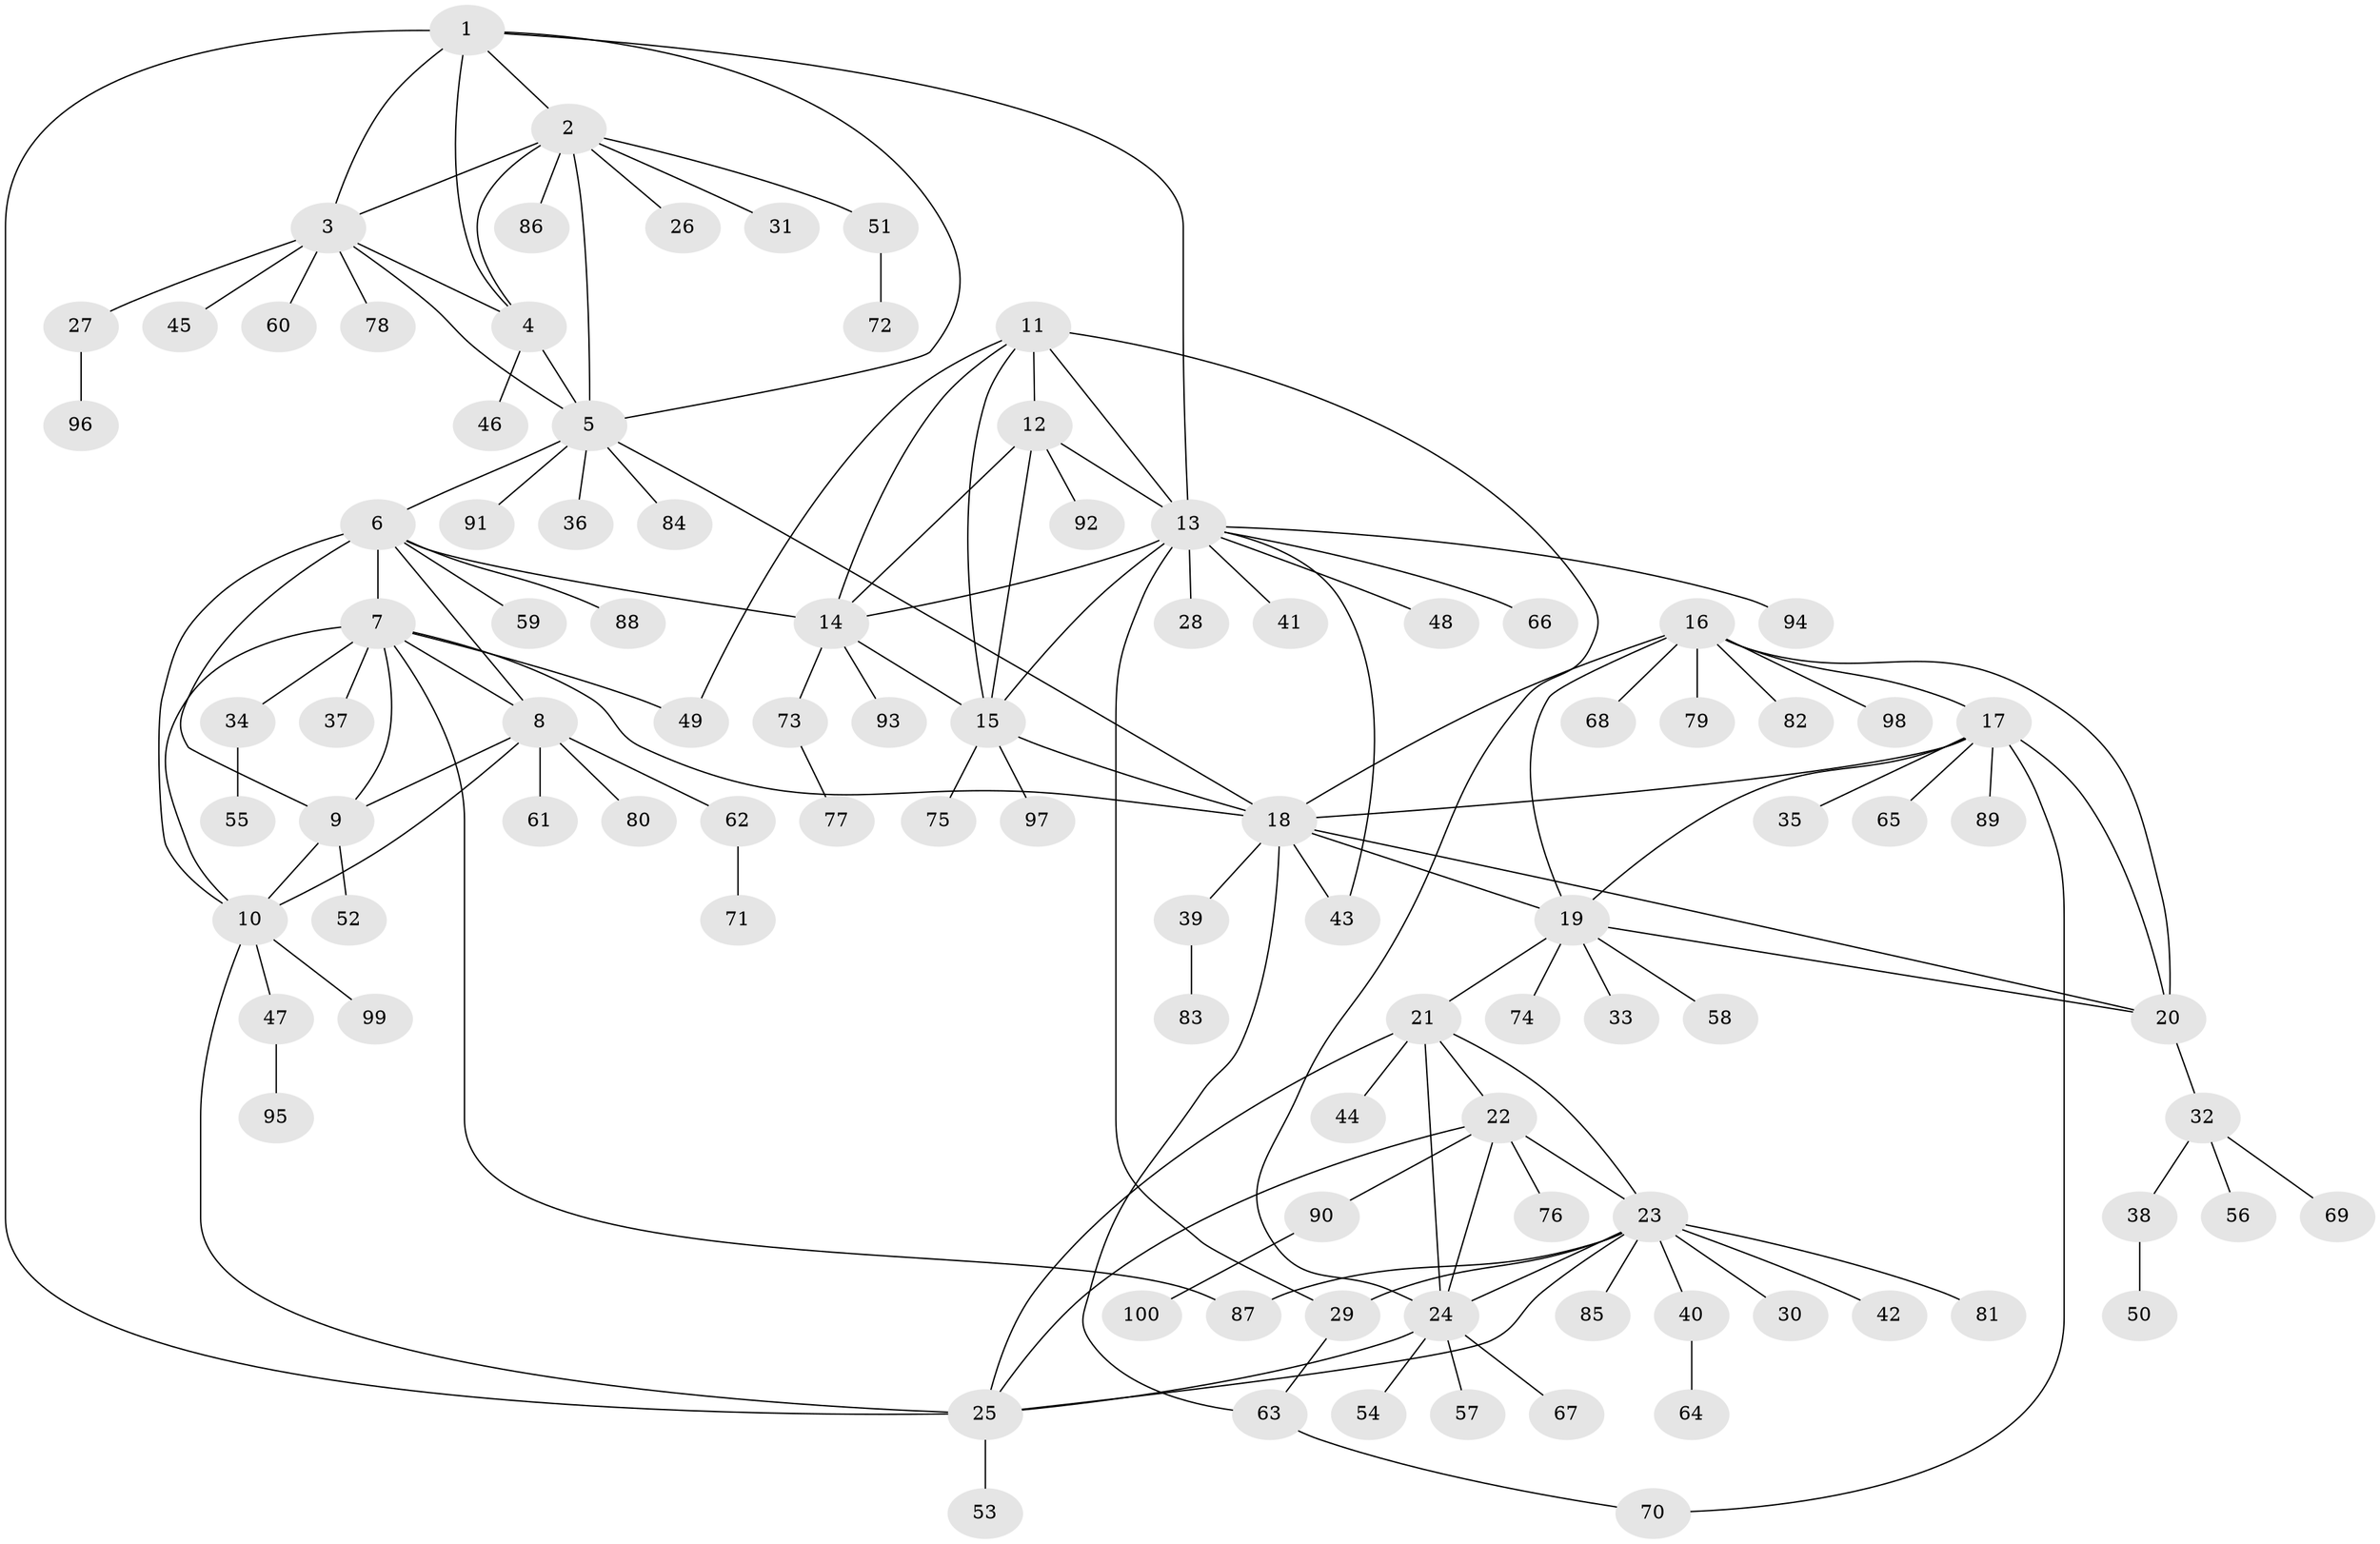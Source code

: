 // Generated by graph-tools (version 1.1) at 2025/16/03/09/25 04:16:05]
// undirected, 100 vertices, 141 edges
graph export_dot {
graph [start="1"]
  node [color=gray90,style=filled];
  1;
  2;
  3;
  4;
  5;
  6;
  7;
  8;
  9;
  10;
  11;
  12;
  13;
  14;
  15;
  16;
  17;
  18;
  19;
  20;
  21;
  22;
  23;
  24;
  25;
  26;
  27;
  28;
  29;
  30;
  31;
  32;
  33;
  34;
  35;
  36;
  37;
  38;
  39;
  40;
  41;
  42;
  43;
  44;
  45;
  46;
  47;
  48;
  49;
  50;
  51;
  52;
  53;
  54;
  55;
  56;
  57;
  58;
  59;
  60;
  61;
  62;
  63;
  64;
  65;
  66;
  67;
  68;
  69;
  70;
  71;
  72;
  73;
  74;
  75;
  76;
  77;
  78;
  79;
  80;
  81;
  82;
  83;
  84;
  85;
  86;
  87;
  88;
  89;
  90;
  91;
  92;
  93;
  94;
  95;
  96;
  97;
  98;
  99;
  100;
  1 -- 2;
  1 -- 3;
  1 -- 4;
  1 -- 5;
  1 -- 13;
  1 -- 25;
  2 -- 3;
  2 -- 4;
  2 -- 5;
  2 -- 26;
  2 -- 31;
  2 -- 51;
  2 -- 86;
  3 -- 4;
  3 -- 5;
  3 -- 27;
  3 -- 45;
  3 -- 60;
  3 -- 78;
  4 -- 5;
  4 -- 46;
  5 -- 6;
  5 -- 18;
  5 -- 36;
  5 -- 84;
  5 -- 91;
  6 -- 7;
  6 -- 8;
  6 -- 9;
  6 -- 10;
  6 -- 14;
  6 -- 59;
  6 -- 88;
  7 -- 8;
  7 -- 9;
  7 -- 10;
  7 -- 18;
  7 -- 34;
  7 -- 37;
  7 -- 49;
  7 -- 87;
  8 -- 9;
  8 -- 10;
  8 -- 61;
  8 -- 62;
  8 -- 80;
  9 -- 10;
  9 -- 52;
  10 -- 25;
  10 -- 47;
  10 -- 99;
  11 -- 12;
  11 -- 13;
  11 -- 14;
  11 -- 15;
  11 -- 24;
  11 -- 49;
  12 -- 13;
  12 -- 14;
  12 -- 15;
  12 -- 92;
  13 -- 14;
  13 -- 15;
  13 -- 28;
  13 -- 29;
  13 -- 41;
  13 -- 43;
  13 -- 48;
  13 -- 66;
  13 -- 94;
  14 -- 15;
  14 -- 73;
  14 -- 93;
  15 -- 18;
  15 -- 75;
  15 -- 97;
  16 -- 17;
  16 -- 18;
  16 -- 19;
  16 -- 20;
  16 -- 68;
  16 -- 79;
  16 -- 82;
  16 -- 98;
  17 -- 18;
  17 -- 19;
  17 -- 20;
  17 -- 35;
  17 -- 65;
  17 -- 70;
  17 -- 89;
  18 -- 19;
  18 -- 20;
  18 -- 39;
  18 -- 43;
  18 -- 63;
  19 -- 20;
  19 -- 21;
  19 -- 33;
  19 -- 58;
  19 -- 74;
  20 -- 32;
  21 -- 22;
  21 -- 23;
  21 -- 24;
  21 -- 25;
  21 -- 44;
  22 -- 23;
  22 -- 24;
  22 -- 25;
  22 -- 76;
  22 -- 90;
  23 -- 24;
  23 -- 25;
  23 -- 29;
  23 -- 30;
  23 -- 40;
  23 -- 42;
  23 -- 81;
  23 -- 85;
  23 -- 87;
  24 -- 25;
  24 -- 54;
  24 -- 57;
  24 -- 67;
  25 -- 53;
  27 -- 96;
  29 -- 63;
  32 -- 38;
  32 -- 56;
  32 -- 69;
  34 -- 55;
  38 -- 50;
  39 -- 83;
  40 -- 64;
  47 -- 95;
  51 -- 72;
  62 -- 71;
  63 -- 70;
  73 -- 77;
  90 -- 100;
}
